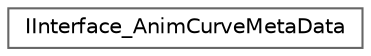 digraph "Graphical Class Hierarchy"
{
 // INTERACTIVE_SVG=YES
 // LATEX_PDF_SIZE
  bgcolor="transparent";
  edge [fontname=Helvetica,fontsize=10,labelfontname=Helvetica,labelfontsize=10];
  node [fontname=Helvetica,fontsize=10,shape=box,height=0.2,width=0.4];
  rankdir="LR";
  Node0 [id="Node000000",label="IInterface_AnimCurveMetaData",height=0.2,width=0.4,color="grey40", fillcolor="white", style="filled",URL="$d0/d0a/classIInterface__AnimCurveMetaData.html",tooltip="Interface for curve metadata-hosting objects."];
}
